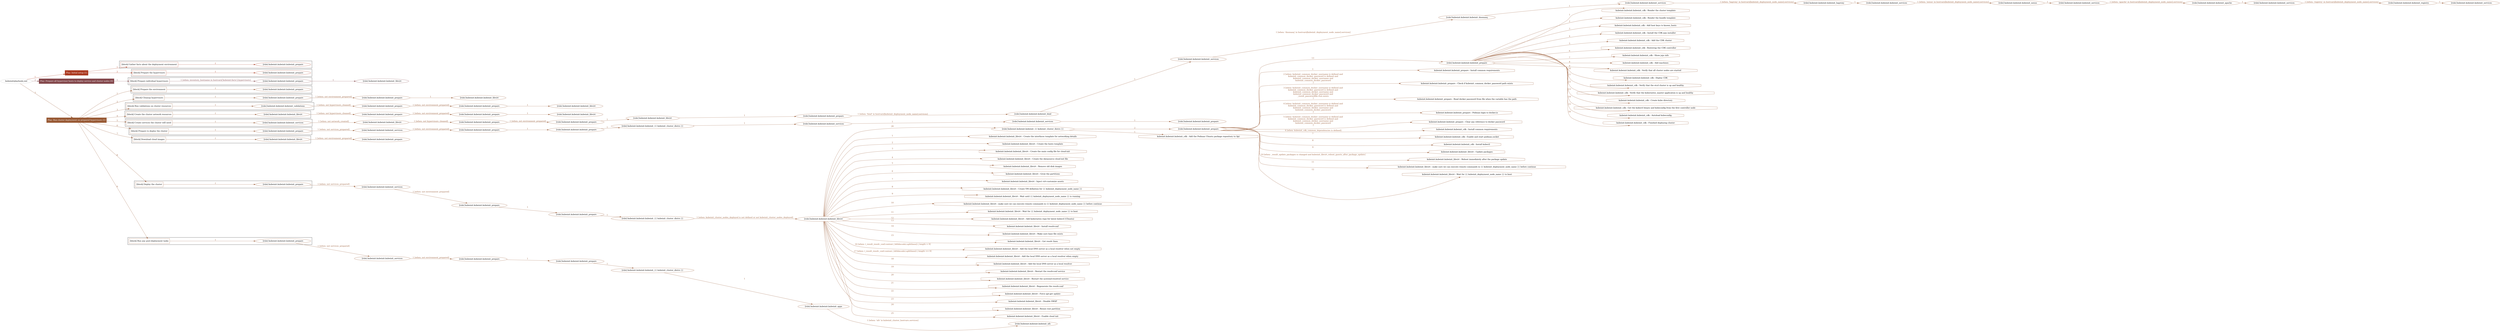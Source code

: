 digraph {
	graph [concentrate=true ordering=in rankdir=LR ratio=fill]
	edge [esep=5 sep=10]
	"kubeinit/playbook.yml" [id=root_node style=dotted]
	play_07b457cc [label="Play: Initial setup (1)" color="#ab3a21" fontcolor="#ffffff" id=play_07b457cc shape=box style=filled tooltip=localhost]
	"kubeinit/playbook.yml" -> play_07b457cc [label="1 " color="#ab3a21" fontcolor="#ab3a21" id=edge_bab90722 labeltooltip="1 " tooltip="1 "]
	subgraph "kubeinit.kubeinit.kubeinit_prepare" {
		role_b0f73f87 [label="[role] kubeinit.kubeinit.kubeinit_prepare" color="#ab3a21" id=role_b0f73f87 tooltip="kubeinit.kubeinit.kubeinit_prepare"]
	}
	subgraph "kubeinit.kubeinit.kubeinit_prepare" {
		role_3368378f [label="[role] kubeinit.kubeinit.kubeinit_prepare" color="#ab3a21" id=role_3368378f tooltip="kubeinit.kubeinit.kubeinit_prepare"]
	}
	subgraph "Play: Initial setup (1)" {
		play_07b457cc -> block_b52dd005 [label=1 color="#ab3a21" fontcolor="#ab3a21" id=edge_824408a5 labeltooltip=1 tooltip=1]
		subgraph cluster_block_b52dd005 {
			block_b52dd005 [label="[block] Gather facts about the deployment environment" color="#ab3a21" id=block_b52dd005 labeltooltip="Gather facts about the deployment environment" shape=box tooltip="Gather facts about the deployment environment"]
			block_b52dd005 -> role_b0f73f87 [label="1 " color="#ab3a21" fontcolor="#ab3a21" id=edge_1c0eb4d9 labeltooltip="1 " tooltip="1 "]
		}
		play_07b457cc -> block_1035f592 [label=2 color="#ab3a21" fontcolor="#ab3a21" id=edge_28f65fad labeltooltip=2 tooltip=2]
		subgraph cluster_block_1035f592 {
			block_1035f592 [label="[block] Prepare the hypervisors" color="#ab3a21" id=block_1035f592 labeltooltip="Prepare the hypervisors" shape=box tooltip="Prepare the hypervisors"]
			block_1035f592 -> role_3368378f [label="1 " color="#ab3a21" fontcolor="#ab3a21" id=edge_1404268f labeltooltip="1 " tooltip="1 "]
		}
	}
	play_926a14ec [label="Play: Prepare all hypervisor hosts to deploy service and cluster nodes (0)" color="#84484c" fontcolor="#ffffff" id=play_926a14ec shape=box style=filled tooltip="Play: Prepare all hypervisor hosts to deploy service and cluster nodes (0)"]
	"kubeinit/playbook.yml" -> play_926a14ec [label="2 " color="#84484c" fontcolor="#84484c" id=edge_daf2c6f8 labeltooltip="2 " tooltip="2 "]
	subgraph "kubeinit.kubeinit.kubeinit_libvirt" {
		role_f7a7933c [label="[role] kubeinit.kubeinit.kubeinit_libvirt" color="#84484c" id=role_f7a7933c tooltip="kubeinit.kubeinit.kubeinit_libvirt"]
	}
	subgraph "kubeinit.kubeinit.kubeinit_prepare" {
		role_70054fd6 [label="[role] kubeinit.kubeinit.kubeinit_prepare" color="#84484c" id=role_70054fd6 tooltip="kubeinit.kubeinit.kubeinit_prepare"]
		role_70054fd6 -> role_f7a7933c [label="1 " color="#84484c" fontcolor="#84484c" id=edge_ecb017e5 labeltooltip="1 " tooltip="1 "]
	}
	subgraph "Play: Prepare all hypervisor hosts to deploy service and cluster nodes (0)" {
		play_926a14ec -> block_eb2d751a [label=1 color="#84484c" fontcolor="#84484c" id=edge_b7fdaa0b labeltooltip=1 tooltip=1]
		subgraph cluster_block_eb2d751a {
			block_eb2d751a [label="[block] Prepare individual hypervisors" color="#84484c" id=block_eb2d751a labeltooltip="Prepare individual hypervisors" shape=box tooltip="Prepare individual hypervisors"]
			block_eb2d751a -> role_70054fd6 [label="1 [when: inventory_hostname in hostvars['kubeinit-facts'].hypervisors]" color="#84484c" fontcolor="#84484c" id=edge_6ae0e3be labeltooltip="1 [when: inventory_hostname in hostvars['kubeinit-facts'].hypervisors]" tooltip="1 [when: inventory_hostname in hostvars['kubeinit-facts'].hypervisors]"]
		}
	}
	play_cf1e9fc1 [label="Play: Run cluster deployment on prepared hypervisors (1)" color="#985934" fontcolor="#ffffff" id=play_cf1e9fc1 shape=box style=filled tooltip=localhost]
	"kubeinit/playbook.yml" -> play_cf1e9fc1 [label="3 " color="#985934" fontcolor="#985934" id=edge_e8ea3f0d labeltooltip="3 " tooltip="3 "]
	subgraph "kubeinit.kubeinit.kubeinit_prepare" {
		role_a8ad7c68 [label="[role] kubeinit.kubeinit.kubeinit_prepare" color="#985934" id=role_a8ad7c68 tooltip="kubeinit.kubeinit.kubeinit_prepare"]
	}
	subgraph "kubeinit.kubeinit.kubeinit_libvirt" {
		role_14594064 [label="[role] kubeinit.kubeinit.kubeinit_libvirt" color="#985934" id=role_14594064 tooltip="kubeinit.kubeinit.kubeinit_libvirt"]
	}
	subgraph "kubeinit.kubeinit.kubeinit_prepare" {
		role_ad37b20a [label="[role] kubeinit.kubeinit.kubeinit_prepare" color="#985934" id=role_ad37b20a tooltip="kubeinit.kubeinit.kubeinit_prepare"]
		role_ad37b20a -> role_14594064 [label="1 " color="#985934" fontcolor="#985934" id=edge_a56e93d9 labeltooltip="1 " tooltip="1 "]
	}
	subgraph "kubeinit.kubeinit.kubeinit_prepare" {
		role_98a66321 [label="[role] kubeinit.kubeinit.kubeinit_prepare" color="#985934" id=role_98a66321 tooltip="kubeinit.kubeinit.kubeinit_prepare"]
		role_98a66321 -> role_ad37b20a [label="1 [when: not environment_prepared]" color="#985934" fontcolor="#985934" id=edge_02ab6bb4 labeltooltip="1 [when: not environment_prepared]" tooltip="1 [when: not environment_prepared]"]
	}
	subgraph "kubeinit.kubeinit.kubeinit_libvirt" {
		role_fd0c0ae6 [label="[role] kubeinit.kubeinit.kubeinit_libvirt" color="#985934" id=role_fd0c0ae6 tooltip="kubeinit.kubeinit.kubeinit_libvirt"]
	}
	subgraph "kubeinit.kubeinit.kubeinit_prepare" {
		role_0f138283 [label="[role] kubeinit.kubeinit.kubeinit_prepare" color="#985934" id=role_0f138283 tooltip="kubeinit.kubeinit.kubeinit_prepare"]
		role_0f138283 -> role_fd0c0ae6 [label="1 " color="#985934" fontcolor="#985934" id=edge_f4f10432 labeltooltip="1 " tooltip="1 "]
	}
	subgraph "kubeinit.kubeinit.kubeinit_prepare" {
		role_754a974e [label="[role] kubeinit.kubeinit.kubeinit_prepare" color="#985934" id=role_754a974e tooltip="kubeinit.kubeinit.kubeinit_prepare"]
		role_754a974e -> role_0f138283 [label="1 [when: not environment_prepared]" color="#985934" fontcolor="#985934" id=edge_3458b6ca labeltooltip="1 [when: not environment_prepared]" tooltip="1 [when: not environment_prepared]"]
	}
	subgraph "kubeinit.kubeinit.kubeinit_validations" {
		role_a90952fc [label="[role] kubeinit.kubeinit.kubeinit_validations" color="#985934" id=role_a90952fc tooltip="kubeinit.kubeinit.kubeinit_validations"]
		role_a90952fc -> role_754a974e [label="1 [when: not hypervisors_cleaned]" color="#985934" fontcolor="#985934" id=edge_93db8cf3 labeltooltip="1 [when: not hypervisors_cleaned]" tooltip="1 [when: not hypervisors_cleaned]"]
	}
	subgraph "kubeinit.kubeinit.kubeinit_libvirt" {
		role_fd3e161f [label="[role] kubeinit.kubeinit.kubeinit_libvirt" color="#985934" id=role_fd3e161f tooltip="kubeinit.kubeinit.kubeinit_libvirt"]
	}
	subgraph "kubeinit.kubeinit.kubeinit_prepare" {
		role_ec46e365 [label="[role] kubeinit.kubeinit.kubeinit_prepare" color="#985934" id=role_ec46e365 tooltip="kubeinit.kubeinit.kubeinit_prepare"]
		role_ec46e365 -> role_fd3e161f [label="1 " color="#985934" fontcolor="#985934" id=edge_eb96e6bb labeltooltip="1 " tooltip="1 "]
	}
	subgraph "kubeinit.kubeinit.kubeinit_prepare" {
		role_818fe32b [label="[role] kubeinit.kubeinit.kubeinit_prepare" color="#985934" id=role_818fe32b tooltip="kubeinit.kubeinit.kubeinit_prepare"]
		role_818fe32b -> role_ec46e365 [label="1 [when: not environment_prepared]" color="#985934" fontcolor="#985934" id=edge_ee7853b2 labeltooltip="1 [when: not environment_prepared]" tooltip="1 [when: not environment_prepared]"]
	}
	subgraph "kubeinit.kubeinit.kubeinit_libvirt" {
		role_2e9e7764 [label="[role] kubeinit.kubeinit.kubeinit_libvirt" color="#985934" id=role_2e9e7764 tooltip="kubeinit.kubeinit.kubeinit_libvirt"]
		role_2e9e7764 -> role_818fe32b [label="1 [when: not hypervisors_cleaned]" color="#985934" fontcolor="#985934" id=edge_2063f47c labeltooltip="1 [when: not hypervisors_cleaned]" tooltip="1 [when: not hypervisors_cleaned]"]
	}
	subgraph "kubeinit.kubeinit.kubeinit_services" {
		role_c8ec6830 [label="[role] kubeinit.kubeinit.kubeinit_services" color="#985934" id=role_c8ec6830 tooltip="kubeinit.kubeinit.kubeinit_services"]
	}
	subgraph "kubeinit.kubeinit.kubeinit_registry" {
		role_59ee0e49 [label="[role] kubeinit.kubeinit.kubeinit_registry" color="#985934" id=role_59ee0e49 tooltip="kubeinit.kubeinit.kubeinit_registry"]
		role_59ee0e49 -> role_c8ec6830 [label="1 " color="#985934" fontcolor="#985934" id=edge_0fc5c99f labeltooltip="1 " tooltip="1 "]
	}
	subgraph "kubeinit.kubeinit.kubeinit_services" {
		role_1f2824d1 [label="[role] kubeinit.kubeinit.kubeinit_services" color="#985934" id=role_1f2824d1 tooltip="kubeinit.kubeinit.kubeinit_services"]
		role_1f2824d1 -> role_59ee0e49 [label="1 [when: 'registry' in hostvars[kubeinit_deployment_node_name].services]" color="#985934" fontcolor="#985934" id=edge_3925cc0c labeltooltip="1 [when: 'registry' in hostvars[kubeinit_deployment_node_name].services]" tooltip="1 [when: 'registry' in hostvars[kubeinit_deployment_node_name].services]"]
	}
	subgraph "kubeinit.kubeinit.kubeinit_apache" {
		role_db669773 [label="[role] kubeinit.kubeinit.kubeinit_apache" color="#985934" id=role_db669773 tooltip="kubeinit.kubeinit.kubeinit_apache"]
		role_db669773 -> role_1f2824d1 [label="1 " color="#985934" fontcolor="#985934" id=edge_6dc5ae5e labeltooltip="1 " tooltip="1 "]
	}
	subgraph "kubeinit.kubeinit.kubeinit_services" {
		role_dccb6944 [label="[role] kubeinit.kubeinit.kubeinit_services" color="#985934" id=role_dccb6944 tooltip="kubeinit.kubeinit.kubeinit_services"]
		role_dccb6944 -> role_db669773 [label="1 [when: 'apache' in hostvars[kubeinit_deployment_node_name].services]" color="#985934" fontcolor="#985934" id=edge_af493790 labeltooltip="1 [when: 'apache' in hostvars[kubeinit_deployment_node_name].services]" tooltip="1 [when: 'apache' in hostvars[kubeinit_deployment_node_name].services]"]
	}
	subgraph "kubeinit.kubeinit.kubeinit_nexus" {
		role_7c3fc775 [label="[role] kubeinit.kubeinit.kubeinit_nexus" color="#985934" id=role_7c3fc775 tooltip="kubeinit.kubeinit.kubeinit_nexus"]
		role_7c3fc775 -> role_dccb6944 [label="1 " color="#985934" fontcolor="#985934" id=edge_009cd02a labeltooltip="1 " tooltip="1 "]
	}
	subgraph "kubeinit.kubeinit.kubeinit_services" {
		role_4891a80e [label="[role] kubeinit.kubeinit.kubeinit_services" color="#985934" id=role_4891a80e tooltip="kubeinit.kubeinit.kubeinit_services"]
		role_4891a80e -> role_7c3fc775 [label="1 [when: 'nexus' in hostvars[kubeinit_deployment_node_name].services]" color="#985934" fontcolor="#985934" id=edge_914b7a92 labeltooltip="1 [when: 'nexus' in hostvars[kubeinit_deployment_node_name].services]" tooltip="1 [when: 'nexus' in hostvars[kubeinit_deployment_node_name].services]"]
	}
	subgraph "kubeinit.kubeinit.kubeinit_haproxy" {
		role_cff72341 [label="[role] kubeinit.kubeinit.kubeinit_haproxy" color="#985934" id=role_cff72341 tooltip="kubeinit.kubeinit.kubeinit_haproxy"]
		role_cff72341 -> role_4891a80e [label="1 " color="#985934" fontcolor="#985934" id=edge_8f18f75a labeltooltip="1 " tooltip="1 "]
	}
	subgraph "kubeinit.kubeinit.kubeinit_services" {
		role_d12a6bd9 [label="[role] kubeinit.kubeinit.kubeinit_services" color="#985934" id=role_d12a6bd9 tooltip="kubeinit.kubeinit.kubeinit_services"]
		role_d12a6bd9 -> role_cff72341 [label="1 [when: 'haproxy' in hostvars[kubeinit_deployment_node_name].services]" color="#985934" fontcolor="#985934" id=edge_e0560e88 labeltooltip="1 [when: 'haproxy' in hostvars[kubeinit_deployment_node_name].services]" tooltip="1 [when: 'haproxy' in hostvars[kubeinit_deployment_node_name].services]"]
	}
	subgraph "kubeinit.kubeinit.kubeinit_dnsmasq" {
		role_65e53725 [label="[role] kubeinit.kubeinit.kubeinit_dnsmasq" color="#985934" id=role_65e53725 tooltip="kubeinit.kubeinit.kubeinit_dnsmasq"]
		role_65e53725 -> role_d12a6bd9 [label="1 " color="#985934" fontcolor="#985934" id=edge_74752dcb labeltooltip="1 " tooltip="1 "]
	}
	subgraph "kubeinit.kubeinit.kubeinit_services" {
		role_f0a87e6b [label="[role] kubeinit.kubeinit.kubeinit_services" color="#985934" id=role_f0a87e6b tooltip="kubeinit.kubeinit.kubeinit_services"]
		role_f0a87e6b -> role_65e53725 [label="1 [when: 'dnsmasq' in hostvars[kubeinit_deployment_node_name].services]" color="#985934" fontcolor="#985934" id=edge_d936541e labeltooltip="1 [when: 'dnsmasq' in hostvars[kubeinit_deployment_node_name].services]" tooltip="1 [when: 'dnsmasq' in hostvars[kubeinit_deployment_node_name].services]"]
	}
	subgraph "kubeinit.kubeinit.kubeinit_bind" {
		role_e44547e1 [label="[role] kubeinit.kubeinit.kubeinit_bind" color="#985934" id=role_e44547e1 tooltip="kubeinit.kubeinit.kubeinit_bind"]
		role_e44547e1 -> role_f0a87e6b [label="1 " color="#985934" fontcolor="#985934" id=edge_4ccecafd labeltooltip="1 " tooltip="1 "]
	}
	subgraph "kubeinit.kubeinit.kubeinit_prepare" {
		role_45d8d6ed [label="[role] kubeinit.kubeinit.kubeinit_prepare" color="#985934" id=role_45d8d6ed tooltip="kubeinit.kubeinit.kubeinit_prepare"]
		role_45d8d6ed -> role_e44547e1 [label="1 [when: 'bind' in hostvars[kubeinit_deployment_node_name].services]" color="#985934" fontcolor="#985934" id=edge_b6b7f312 labeltooltip="1 [when: 'bind' in hostvars[kubeinit_deployment_node_name].services]" tooltip="1 [when: 'bind' in hostvars[kubeinit_deployment_node_name].services]"]
	}
	subgraph "kubeinit.kubeinit.kubeinit_libvirt" {
		role_a345509f [label="[role] kubeinit.kubeinit.kubeinit_libvirt" color="#985934" id=role_a345509f tooltip="kubeinit.kubeinit.kubeinit_libvirt"]
		role_a345509f -> role_45d8d6ed [label="1 " color="#985934" fontcolor="#985934" id=edge_88ba3d88 labeltooltip="1 " tooltip="1 "]
	}
	subgraph "kubeinit.kubeinit.kubeinit_prepare" {
		role_8ba48f52 [label="[role] kubeinit.kubeinit.kubeinit_prepare" color="#985934" id=role_8ba48f52 tooltip="kubeinit.kubeinit.kubeinit_prepare"]
		role_8ba48f52 -> role_a345509f [label="1 " color="#985934" fontcolor="#985934" id=edge_7339245c labeltooltip="1 " tooltip="1 "]
	}
	subgraph "kubeinit.kubeinit.kubeinit_prepare" {
		role_171b1005 [label="[role] kubeinit.kubeinit.kubeinit_prepare" color="#985934" id=role_171b1005 tooltip="kubeinit.kubeinit.kubeinit_prepare"]
		role_171b1005 -> role_8ba48f52 [label="1 [when: not environment_prepared]" color="#985934" fontcolor="#985934" id=edge_5cc40052 labeltooltip="1 [when: not environment_prepared]" tooltip="1 [when: not environment_prepared]"]
	}
	subgraph "kubeinit.kubeinit.kubeinit_libvirt" {
		role_ff0f9ed1 [label="[role] kubeinit.kubeinit.kubeinit_libvirt" color="#985934" id=role_ff0f9ed1 tooltip="kubeinit.kubeinit.kubeinit_libvirt"]
		role_ff0f9ed1 -> role_171b1005 [label="1 [when: not hypervisors_cleaned]" color="#985934" fontcolor="#985934" id=edge_3f5a31e4 labeltooltip="1 [when: not hypervisors_cleaned]" tooltip="1 [when: not hypervisors_cleaned]"]
	}
	subgraph "kubeinit.kubeinit.kubeinit_services" {
		role_e9d17db9 [label="[role] kubeinit.kubeinit.kubeinit_services" color="#985934" id=role_e9d17db9 tooltip="kubeinit.kubeinit.kubeinit_services"]
		role_e9d17db9 -> role_ff0f9ed1 [label="1 [when: not network_created]" color="#985934" fontcolor="#985934" id=edge_e4fa41c2 labeltooltip="1 [when: not network_created]" tooltip="1 [when: not network_created]"]
	}
	subgraph "kubeinit.kubeinit.kubeinit_prepare" {
		role_dc0bd620 [label="[role] kubeinit.kubeinit.kubeinit_prepare" color="#985934" id=role_dc0bd620 tooltip="kubeinit.kubeinit.kubeinit_prepare"]
	}
	subgraph "kubeinit.kubeinit.kubeinit_services" {
		role_99eea68c [label="[role] kubeinit.kubeinit.kubeinit_services" color="#985934" id=role_99eea68c tooltip="kubeinit.kubeinit.kubeinit_services"]
		role_99eea68c -> role_dc0bd620 [label="1 " color="#985934" fontcolor="#985934" id=edge_252bcfec labeltooltip="1 " tooltip="1 "]
	}
	subgraph "kubeinit.kubeinit.kubeinit_services" {
		role_5edbbc29 [label="[role] kubeinit.kubeinit.kubeinit_services" color="#985934" id=role_5edbbc29 tooltip="kubeinit.kubeinit.kubeinit_services"]
		role_5edbbc29 -> role_99eea68c [label="1 " color="#985934" fontcolor="#985934" id=edge_da81110a labeltooltip="1 " tooltip="1 "]
	}
	subgraph "kubeinit.kubeinit.kubeinit_{{ kubeinit_cluster_distro }}" {
		role_a6cb3891 [label="[role] kubeinit.kubeinit.kubeinit_{{ kubeinit_cluster_distro }}" color="#985934" id=role_a6cb3891 tooltip="kubeinit.kubeinit.kubeinit_{{ kubeinit_cluster_distro }}"]
		role_a6cb3891 -> role_5edbbc29 [label="1 " color="#985934" fontcolor="#985934" id=edge_6f0d697c labeltooltip="1 " tooltip="1 "]
	}
	subgraph "kubeinit.kubeinit.kubeinit_prepare" {
		role_b5eec255 [label="[role] kubeinit.kubeinit.kubeinit_prepare" color="#985934" id=role_b5eec255 tooltip="kubeinit.kubeinit.kubeinit_prepare"]
		role_b5eec255 -> role_a6cb3891 [label="1 " color="#985934" fontcolor="#985934" id=edge_6ae1944d labeltooltip="1 " tooltip="1 "]
	}
	subgraph "kubeinit.kubeinit.kubeinit_prepare" {
		role_ed38d1b4 [label="[role] kubeinit.kubeinit.kubeinit_prepare" color="#985934" id=role_ed38d1b4 tooltip="kubeinit.kubeinit.kubeinit_prepare"]
		role_ed38d1b4 -> role_b5eec255 [label="1 " color="#985934" fontcolor="#985934" id=edge_42c29831 labeltooltip="1 " tooltip="1 "]
	}
	subgraph "kubeinit.kubeinit.kubeinit_services" {
		role_edddba86 [label="[role] kubeinit.kubeinit.kubeinit_services" color="#985934" id=role_edddba86 tooltip="kubeinit.kubeinit.kubeinit_services"]
		role_edddba86 -> role_ed38d1b4 [label="1 [when: not environment_prepared]" color="#985934" fontcolor="#985934" id=edge_2b64130a labeltooltip="1 [when: not environment_prepared]" tooltip="1 [when: not environment_prepared]"]
	}
	subgraph "kubeinit.kubeinit.kubeinit_prepare" {
		role_661dba4a [label="[role] kubeinit.kubeinit.kubeinit_prepare" color="#985934" id=role_661dba4a tooltip="kubeinit.kubeinit.kubeinit_prepare"]
		role_661dba4a -> role_edddba86 [label="1 [when: not services_prepared]" color="#985934" fontcolor="#985934" id=edge_eaa93329 labeltooltip="1 [when: not services_prepared]" tooltip="1 [when: not services_prepared]"]
	}
	subgraph "kubeinit.kubeinit.kubeinit_prepare" {
		role_c16784f9 [label="[role] kubeinit.kubeinit.kubeinit_prepare" color="#985934" id=role_c16784f9 tooltip="kubeinit.kubeinit.kubeinit_prepare"]
	}
	subgraph "kubeinit.kubeinit.kubeinit_libvirt" {
		role_8fd1453d [label="[role] kubeinit.kubeinit.kubeinit_libvirt" color="#985934" id=role_8fd1453d tooltip="kubeinit.kubeinit.kubeinit_libvirt"]
		role_8fd1453d -> role_c16784f9 [label="1 [when: not environment_prepared]" color="#985934" fontcolor="#985934" id=edge_e690886b labeltooltip="1 [when: not environment_prepared]" tooltip="1 [when: not environment_prepared]"]
	}
	subgraph "kubeinit.kubeinit.kubeinit_prepare" {
		role_100d8d24 [label="[role] kubeinit.kubeinit.kubeinit_prepare" color="#985934" id=role_100d8d24 tooltip="kubeinit.kubeinit.kubeinit_prepare"]
		task_2364f6be [label="kubeinit.kubeinit.kubeinit_cdk : Render the cluster template" color="#985934" id=task_2364f6be shape=octagon tooltip="kubeinit.kubeinit.kubeinit_cdk : Render the cluster template"]
		role_100d8d24 -> task_2364f6be [label="1 " color="#985934" fontcolor="#985934" id=edge_4f8f1b65 labeltooltip="1 " tooltip="1 "]
		task_bf2c662d [label="kubeinit.kubeinit.kubeinit_cdk : Render the bundle template" color="#985934" id=task_bf2c662d shape=octagon tooltip="kubeinit.kubeinit.kubeinit_cdk : Render the bundle template"]
		role_100d8d24 -> task_bf2c662d [label="2 " color="#985934" fontcolor="#985934" id=edge_df411911 labeltooltip="2 " tooltip="2 "]
		task_a60931d1 [label="kubeinit.kubeinit.kubeinit_cdk : Add host keys to known_hosts" color="#985934" id=task_a60931d1 shape=octagon tooltip="kubeinit.kubeinit.kubeinit_cdk : Add host keys to known_hosts"]
		role_100d8d24 -> task_a60931d1 [label="3 " color="#985934" fontcolor="#985934" id=edge_acd7c81a labeltooltip="3 " tooltip="3 "]
		task_8265c9a0 [label="kubeinit.kubeinit.kubeinit_cdk : Install the CDK juju installer" color="#985934" id=task_8265c9a0 shape=octagon tooltip="kubeinit.kubeinit.kubeinit_cdk : Install the CDK juju installer"]
		role_100d8d24 -> task_8265c9a0 [label="4 " color="#985934" fontcolor="#985934" id=edge_358f5ebc labeltooltip="4 " tooltip="4 "]
		task_c1508c13 [label="kubeinit.kubeinit.kubeinit_cdk : Add the CDK cluster" color="#985934" id=task_c1508c13 shape=octagon tooltip="kubeinit.kubeinit.kubeinit_cdk : Add the CDK cluster"]
		role_100d8d24 -> task_c1508c13 [label="5 " color="#985934" fontcolor="#985934" id=edge_f8931456 labeltooltip="5 " tooltip="5 "]
		task_7e5dea85 [label="kubeinit.kubeinit.kubeinit_cdk : Bootstrap the CDK controller" color="#985934" id=task_7e5dea85 shape=octagon tooltip="kubeinit.kubeinit.kubeinit_cdk : Bootstrap the CDK controller"]
		role_100d8d24 -> task_7e5dea85 [label="6 " color="#985934" fontcolor="#985934" id=edge_6debd24b labeltooltip="6 " tooltip="6 "]
		task_e8b45e8b [label="kubeinit.kubeinit.kubeinit_cdk : Show juju info" color="#985934" id=task_e8b45e8b shape=octagon tooltip="kubeinit.kubeinit.kubeinit_cdk : Show juju info"]
		role_100d8d24 -> task_e8b45e8b [label="7 " color="#985934" fontcolor="#985934" id=edge_cd209863 labeltooltip="7 " tooltip="7 "]
		task_a9112552 [label="kubeinit.kubeinit.kubeinit_cdk : Add machines" color="#985934" id=task_a9112552 shape=octagon tooltip="kubeinit.kubeinit.kubeinit_cdk : Add machines"]
		role_100d8d24 -> task_a9112552 [label="8 " color="#985934" fontcolor="#985934" id=edge_826864a2 labeltooltip="8 " tooltip="8 "]
		task_3119386d [label="kubeinit.kubeinit.kubeinit_cdk : Verify that all cluster nodes are started" color="#985934" id=task_3119386d shape=octagon tooltip="kubeinit.kubeinit.kubeinit_cdk : Verify that all cluster nodes are started"]
		role_100d8d24 -> task_3119386d [label="9 " color="#985934" fontcolor="#985934" id=edge_3c712fa0 labeltooltip="9 " tooltip="9 "]
		task_9aa60881 [label="kubeinit.kubeinit.kubeinit_cdk : Deploy CDK" color="#985934" id=task_9aa60881 shape=octagon tooltip="kubeinit.kubeinit.kubeinit_cdk : Deploy CDK"]
		role_100d8d24 -> task_9aa60881 [label="10 " color="#985934" fontcolor="#985934" id=edge_ee3f5b8b labeltooltip="10 " tooltip="10 "]
		task_b4ba08fd [label="kubeinit.kubeinit.kubeinit_cdk : Verify that the etcd cluster is up and healthy" color="#985934" id=task_b4ba08fd shape=octagon tooltip="kubeinit.kubeinit.kubeinit_cdk : Verify that the etcd cluster is up and healthy"]
		role_100d8d24 -> task_b4ba08fd [label="11 " color="#985934" fontcolor="#985934" id=edge_b9d3a274 labeltooltip="11 " tooltip="11 "]
		task_431bd8cc [label="kubeinit.kubeinit.kubeinit_cdk : Verify that the kubernetes_master application is up and healthy" color="#985934" id=task_431bd8cc shape=octagon tooltip="kubeinit.kubeinit.kubeinit_cdk : Verify that the kubernetes_master application is up and healthy"]
		role_100d8d24 -> task_431bd8cc [label="12 " color="#985934" fontcolor="#985934" id=edge_7e46a1d4 labeltooltip="12 " tooltip="12 "]
		task_5717189b [label="kubeinit.kubeinit.kubeinit_cdk : Create kube directory" color="#985934" id=task_5717189b shape=octagon tooltip="kubeinit.kubeinit.kubeinit_cdk : Create kube directory"]
		role_100d8d24 -> task_5717189b [label="13 " color="#985934" fontcolor="#985934" id=edge_aac3e5b9 labeltooltip="13 " tooltip="13 "]
		task_3cd92919 [label="kubeinit.kubeinit.kubeinit_cdk : Get the kubectl binary and kubeconfig from the first controller node" color="#985934" id=task_3cd92919 shape=octagon tooltip="kubeinit.kubeinit.kubeinit_cdk : Get the kubectl binary and kubeconfig from the first controller node"]
		role_100d8d24 -> task_3cd92919 [label="14 " color="#985934" fontcolor="#985934" id=edge_181ad910 labeltooltip="14 " tooltip="14 "]
		task_a724a60c [label="kubeinit.kubeinit.kubeinit_cdk : Autoload kubeconfig" color="#985934" id=task_a724a60c shape=octagon tooltip="kubeinit.kubeinit.kubeinit_cdk : Autoload kubeconfig"]
		role_100d8d24 -> task_a724a60c [label="15 " color="#985934" fontcolor="#985934" id=edge_daf3c697 labeltooltip="15 " tooltip="15 "]
		task_8a1cdfe6 [label="kubeinit.kubeinit.kubeinit_cdk : Finished deploying cluster" color="#985934" id=task_8a1cdfe6 shape=octagon tooltip="kubeinit.kubeinit.kubeinit_cdk : Finished deploying cluster"]
		role_100d8d24 -> task_8a1cdfe6 [label="16 " color="#985934" fontcolor="#985934" id=edge_ea7829a8 labeltooltip="16 " tooltip="16 "]
	}
	subgraph "kubeinit.kubeinit.kubeinit_prepare" {
		role_dcb87dd4 [label="[role] kubeinit.kubeinit.kubeinit_prepare" color="#985934" id=role_dcb87dd4 tooltip="kubeinit.kubeinit.kubeinit_prepare"]
		task_ca074871 [label="kubeinit.kubeinit.kubeinit_prepare : Install common requirements" color="#985934" id=task_ca074871 shape=octagon tooltip="kubeinit.kubeinit.kubeinit_prepare : Install common requirements"]
		role_dcb87dd4 -> task_ca074871 [label="1 " color="#985934" fontcolor="#985934" id=edge_7e0f799f labeltooltip="1 " tooltip="1 "]
		task_027d7d6b [label="kubeinit.kubeinit.kubeinit_prepare : Check if kubeinit_common_docker_password path exists" color="#985934" id=task_027d7d6b shape=octagon tooltip="kubeinit.kubeinit.kubeinit_prepare : Check if kubeinit_common_docker_password path exists"]
		role_dcb87dd4 -> task_027d7d6b [label="2 [when: kubeinit_common_docker_username is defined and
kubeinit_common_docker_password is defined and
kubeinit_common_docker_username and
kubeinit_common_docker_password
]" color="#985934" fontcolor="#985934" id=edge_97f6bc36 labeltooltip="2 [when: kubeinit_common_docker_username is defined and
kubeinit_common_docker_password is defined and
kubeinit_common_docker_username and
kubeinit_common_docker_password
]" tooltip="2 [when: kubeinit_common_docker_username is defined and
kubeinit_common_docker_password is defined and
kubeinit_common_docker_username and
kubeinit_common_docker_password
]"]
		task_e143d7cc [label="kubeinit.kubeinit.kubeinit_prepare : Read docker password from file when the variable has the path" color="#985934" id=task_e143d7cc shape=octagon tooltip="kubeinit.kubeinit.kubeinit_prepare : Read docker password from file when the variable has the path"]
		role_dcb87dd4 -> task_e143d7cc [label="3 [when: kubeinit_common_docker_username is defined and
kubeinit_common_docker_password is defined and
kubeinit_common_docker_username and
kubeinit_common_docker_password and
_result_passwordfile.stat.exists
]" color="#985934" fontcolor="#985934" id=edge_38d22dec labeltooltip="3 [when: kubeinit_common_docker_username is defined and
kubeinit_common_docker_password is defined and
kubeinit_common_docker_username and
kubeinit_common_docker_password and
_result_passwordfile.stat.exists
]" tooltip="3 [when: kubeinit_common_docker_username is defined and
kubeinit_common_docker_password is defined and
kubeinit_common_docker_username and
kubeinit_common_docker_password and
_result_passwordfile.stat.exists
]"]
		task_8bb9a9ae [label="kubeinit.kubeinit.kubeinit_prepare : Podman login to docker.io" color="#985934" id=task_8bb9a9ae shape=octagon tooltip="kubeinit.kubeinit.kubeinit_prepare : Podman login to docker.io"]
		role_dcb87dd4 -> task_8bb9a9ae [label="4 [when: kubeinit_common_docker_username is defined and
kubeinit_common_docker_password is defined and
kubeinit_common_docker_username and
kubeinit_common_docker_password
]" color="#985934" fontcolor="#985934" id=edge_84a2b7f7 labeltooltip="4 [when: kubeinit_common_docker_username is defined and
kubeinit_common_docker_password is defined and
kubeinit_common_docker_username and
kubeinit_common_docker_password
]" tooltip="4 [when: kubeinit_common_docker_username is defined and
kubeinit_common_docker_password is defined and
kubeinit_common_docker_username and
kubeinit_common_docker_password
]"]
		task_eabfcb75 [label="kubeinit.kubeinit.kubeinit_prepare : Clear any reference to docker password" color="#985934" id=task_eabfcb75 shape=octagon tooltip="kubeinit.kubeinit.kubeinit_prepare : Clear any reference to docker password"]
		role_dcb87dd4 -> task_eabfcb75 [label="5 [when: kubeinit_common_docker_username is defined and
kubeinit_common_docker_password is defined and
kubeinit_common_docker_username and
kubeinit_common_docker_password
]" color="#985934" fontcolor="#985934" id=edge_d51f0a47 labeltooltip="5 [when: kubeinit_common_docker_username is defined and
kubeinit_common_docker_password is defined and
kubeinit_common_docker_username and
kubeinit_common_docker_password
]" tooltip="5 [when: kubeinit_common_docker_username is defined and
kubeinit_common_docker_password is defined and
kubeinit_common_docker_username and
kubeinit_common_docker_password
]"]
		task_079876a6 [label="kubeinit.kubeinit.kubeinit_cdk : Install common requirements" color="#985934" id=task_079876a6 shape=octagon tooltip="kubeinit.kubeinit.kubeinit_cdk : Install common requirements"]
		role_dcb87dd4 -> task_079876a6 [label="6 [when: kubeinit_cdk_common_dependencies is defined]" color="#985934" fontcolor="#985934" id=edge_d1a09ab7 labeltooltip="6 [when: kubeinit_cdk_common_dependencies is defined]" tooltip="6 [when: kubeinit_cdk_common_dependencies is defined]"]
		task_ad9f4537 [label="kubeinit.kubeinit.kubeinit_cdk : Enable and start podman.socket" color="#985934" id=task_ad9f4537 shape=octagon tooltip="kubeinit.kubeinit.kubeinit_cdk : Enable and start podman.socket"]
		role_dcb87dd4 -> task_ad9f4537 [label="7 " color="#985934" fontcolor="#985934" id=edge_d186af6b labeltooltip="7 " tooltip="7 "]
		task_03cb8946 [label="kubeinit.kubeinit.kubeinit_cdk : Install kubectl" color="#985934" id=task_03cb8946 shape=octagon tooltip="kubeinit.kubeinit.kubeinit_cdk : Install kubectl"]
		role_dcb87dd4 -> task_03cb8946 [label="8 " color="#985934" fontcolor="#985934" id=edge_51135283 labeltooltip="8 " tooltip="8 "]
		task_5f7b7cce [label="kubeinit.kubeinit.kubeinit_libvirt : Update packages" color="#985934" id=task_5f7b7cce shape=octagon tooltip="kubeinit.kubeinit.kubeinit_libvirt : Update packages"]
		role_dcb87dd4 -> task_5f7b7cce [label="9 " color="#985934" fontcolor="#985934" id=edge_cc714743 labeltooltip="9 " tooltip="9 "]
		task_c8f13c49 [label="kubeinit.kubeinit.kubeinit_libvirt : Reboot immediately after the package update" color="#985934" id=task_c8f13c49 shape=octagon tooltip="kubeinit.kubeinit.kubeinit_libvirt : Reboot immediately after the package update"]
		role_dcb87dd4 -> task_c8f13c49 [label="10 [when: _result_update_packages is changed and kubeinit_libvirt_reboot_guests_after_package_update]" color="#985934" fontcolor="#985934" id=edge_87c952a4 labeltooltip="10 [when: _result_update_packages is changed and kubeinit_libvirt_reboot_guests_after_package_update]" tooltip="10 [when: _result_update_packages is changed and kubeinit_libvirt_reboot_guests_after_package_update]"]
		task_9a9707e4 [label="kubeinit.kubeinit.kubeinit_libvirt : make sure we can execute remote commands in {{ kubeinit_deployment_node_name }} before continue" color="#985934" id=task_9a9707e4 shape=octagon tooltip="kubeinit.kubeinit.kubeinit_libvirt : make sure we can execute remote commands in {{ kubeinit_deployment_node_name }} before continue"]
		role_dcb87dd4 -> task_9a9707e4 [label="11 " color="#985934" fontcolor="#985934" id=edge_6cf36926 labeltooltip="11 " tooltip="11 "]
		task_fbc3f811 [label="kubeinit.kubeinit.kubeinit_libvirt : Wait for {{ kubeinit_deployment_node_name }} to boot" color="#985934" id=task_fbc3f811 shape=octagon tooltip="kubeinit.kubeinit.kubeinit_libvirt : Wait for {{ kubeinit_deployment_node_name }} to boot"]
		role_dcb87dd4 -> task_fbc3f811 [label="12 " color="#985934" fontcolor="#985934" id=edge_f149728f labeltooltip="12 " tooltip="12 "]
		role_dcb87dd4 -> role_100d8d24 [label="13 " color="#985934" fontcolor="#985934" id=edge_04f7bcf5 labeltooltip="13 " tooltip="13 "]
	}
	subgraph "kubeinit.kubeinit.kubeinit_{{ kubeinit_cluster_distro }}" {
		role_0b645376 [label="[role] kubeinit.kubeinit.kubeinit_{{ kubeinit_cluster_distro }}" color="#985934" id=role_0b645376 tooltip="kubeinit.kubeinit.kubeinit_{{ kubeinit_cluster_distro }}"]
		task_de0e8708 [label="kubeinit.kubeinit.kubeinit_cdk : Add the Podman Ubuntu package repository to Apt" color="#985934" id=task_de0e8708 shape=octagon tooltip="kubeinit.kubeinit.kubeinit_cdk : Add the Podman Ubuntu package repository to Apt"]
		role_0b645376 -> task_de0e8708 [label="1 " color="#985934" fontcolor="#985934" id=edge_f8e46df3 labeltooltip="1 " tooltip="1 "]
		role_0b645376 -> role_dcb87dd4 [label="2 " color="#985934" fontcolor="#985934" id=edge_b25669cd labeltooltip="2 " tooltip="2 "]
	}
	subgraph "kubeinit.kubeinit.kubeinit_libvirt" {
		role_6791b48a [label="[role] kubeinit.kubeinit.kubeinit_libvirt" color="#985934" id=role_6791b48a tooltip="kubeinit.kubeinit.kubeinit_libvirt"]
		task_7b99e808 [label="kubeinit.kubeinit.kubeinit_libvirt : Create the interfaces template for networking details" color="#985934" id=task_7b99e808 shape=octagon tooltip="kubeinit.kubeinit.kubeinit_libvirt : Create the interfaces template for networking details"]
		role_6791b48a -> task_7b99e808 [label="1 " color="#985934" fontcolor="#985934" id=edge_e127f974 labeltooltip="1 " tooltip="1 "]
		task_634f54f7 [label="kubeinit.kubeinit.kubeinit_libvirt : Create the hosts template" color="#985934" id=task_634f54f7 shape=octagon tooltip="kubeinit.kubeinit.kubeinit_libvirt : Create the hosts template"]
		role_6791b48a -> task_634f54f7 [label="2 " color="#985934" fontcolor="#985934" id=edge_6c1ca0c5 labeltooltip="2 " tooltip="2 "]
		task_766adca4 [label="kubeinit.kubeinit.kubeinit_libvirt : Create the main config file for cloud-init" color="#985934" id=task_766adca4 shape=octagon tooltip="kubeinit.kubeinit.kubeinit_libvirt : Create the main config file for cloud-init"]
		role_6791b48a -> task_766adca4 [label="3 " color="#985934" fontcolor="#985934" id=edge_4db5a679 labeltooltip="3 " tooltip="3 "]
		task_847e8c86 [label="kubeinit.kubeinit.kubeinit_libvirt : Create the datasource cloud-init file" color="#985934" id=task_847e8c86 shape=octagon tooltip="kubeinit.kubeinit.kubeinit_libvirt : Create the datasource cloud-init file"]
		role_6791b48a -> task_847e8c86 [label="4 " color="#985934" fontcolor="#985934" id=edge_d793e6e3 labeltooltip="4 " tooltip="4 "]
		task_f24d56dd [label="kubeinit.kubeinit.kubeinit_libvirt : Remove old disk images" color="#985934" id=task_f24d56dd shape=octagon tooltip="kubeinit.kubeinit.kubeinit_libvirt : Remove old disk images"]
		role_6791b48a -> task_f24d56dd [label="5 " color="#985934" fontcolor="#985934" id=edge_f7bb093d labeltooltip="5 " tooltip="5 "]
		task_0247f47a [label="kubeinit.kubeinit.kubeinit_libvirt : Grow the partitions" color="#985934" id=task_0247f47a shape=octagon tooltip="kubeinit.kubeinit.kubeinit_libvirt : Grow the partitions"]
		role_6791b48a -> task_0247f47a [label="6 " color="#985934" fontcolor="#985934" id=edge_da4f5c60 labeltooltip="6 " tooltip="6 "]
		task_e6c7023b [label="kubeinit.kubeinit.kubeinit_libvirt : Inject virt-customize assets" color="#985934" id=task_e6c7023b shape=octagon tooltip="kubeinit.kubeinit.kubeinit_libvirt : Inject virt-customize assets"]
		role_6791b48a -> task_e6c7023b [label="7 " color="#985934" fontcolor="#985934" id=edge_1b779d3a labeltooltip="7 " tooltip="7 "]
		task_00758c05 [label="kubeinit.kubeinit.kubeinit_libvirt : Create VM definition for {{ kubeinit_deployment_node_name }}" color="#985934" id=task_00758c05 shape=octagon tooltip="kubeinit.kubeinit.kubeinit_libvirt : Create VM definition for {{ kubeinit_deployment_node_name }}"]
		role_6791b48a -> task_00758c05 [label="8 " color="#985934" fontcolor="#985934" id=edge_a76e51f0 labeltooltip="8 " tooltip="8 "]
		task_c53c4514 [label="kubeinit.kubeinit.kubeinit_libvirt : Wait until {{ kubeinit_deployment_node_name }} is running" color="#985934" id=task_c53c4514 shape=octagon tooltip="kubeinit.kubeinit.kubeinit_libvirt : Wait until {{ kubeinit_deployment_node_name }} is running"]
		role_6791b48a -> task_c53c4514 [label="9 " color="#985934" fontcolor="#985934" id=edge_21002203 labeltooltip="9 " tooltip="9 "]
		task_828bea66 [label="kubeinit.kubeinit.kubeinit_libvirt : make sure we can execute remote commands in {{ kubeinit_deployment_node_name }} before continue" color="#985934" id=task_828bea66 shape=octagon tooltip="kubeinit.kubeinit.kubeinit_libvirt : make sure we can execute remote commands in {{ kubeinit_deployment_node_name }} before continue"]
		role_6791b48a -> task_828bea66 [label="10 " color="#985934" fontcolor="#985934" id=edge_3196c3da labeltooltip="10 " tooltip="10 "]
		task_481cfa69 [label="kubeinit.kubeinit.kubeinit_libvirt : Wait for {{ kubeinit_deployment_node_name }} to boot" color="#985934" id=task_481cfa69 shape=octagon tooltip="kubeinit.kubeinit.kubeinit_libvirt : Wait for {{ kubeinit_deployment_node_name }} to boot"]
		role_6791b48a -> task_481cfa69 [label="11 " color="#985934" fontcolor="#985934" id=edge_6631cc77 labeltooltip="11 " tooltip="11 "]
		task_67776d72 [label="kubeinit.kubeinit.kubeinit_libvirt : Add kubernetes repo for latest kubectl (Ubuntu)" color="#985934" id=task_67776d72 shape=octagon tooltip="kubeinit.kubeinit.kubeinit_libvirt : Add kubernetes repo for latest kubectl (Ubuntu)"]
		role_6791b48a -> task_67776d72 [label="12 " color="#985934" fontcolor="#985934" id=edge_79888677 labeltooltip="12 " tooltip="12 "]
		task_69d32fd7 [label="kubeinit.kubeinit.kubeinit_libvirt : Install resolvconf" color="#985934" id=task_69d32fd7 shape=octagon tooltip="kubeinit.kubeinit.kubeinit_libvirt : Install resolvconf"]
		role_6791b48a -> task_69d32fd7 [label="13 " color="#985934" fontcolor="#985934" id=edge_49576643 labeltooltip="13 " tooltip="13 "]
		task_99aa2d1f [label="kubeinit.kubeinit.kubeinit_libvirt : Make sure base file exists" color="#985934" id=task_99aa2d1f shape=octagon tooltip="kubeinit.kubeinit.kubeinit_libvirt : Make sure base file exists"]
		role_6791b48a -> task_99aa2d1f [label="14 " color="#985934" fontcolor="#985934" id=edge_d3f332ee labeltooltip="14 " tooltip="14 "]
		task_5942495c [label="kubeinit.kubeinit.kubeinit_libvirt : Get resolv lines" color="#985934" id=task_5942495c shape=octagon tooltip="kubeinit.kubeinit.kubeinit_libvirt : Get resolv lines"]
		role_6791b48a -> task_5942495c [label="15 " color="#985934" fontcolor="#985934" id=edge_a66603aa labeltooltip="15 " tooltip="15 "]
		task_114e21c0 [label="kubeinit.kubeinit.kubeinit_libvirt : Add the local DNS server as a local resolver when not empty" color="#985934" id=task_114e21c0 shape=octagon tooltip="kubeinit.kubeinit.kubeinit_libvirt : Add the local DNS server as a local resolver when not empty"]
		role_6791b48a -> task_114e21c0 [label="16 [when: (_result_resolv_conf.content | b64decode).splitlines() | length > 0]" color="#985934" fontcolor="#985934" id=edge_a900ba77 labeltooltip="16 [when: (_result_resolv_conf.content | b64decode).splitlines() | length > 0]" tooltip="16 [when: (_result_resolv_conf.content | b64decode).splitlines() | length > 0]"]
		task_34eed46d [label="kubeinit.kubeinit.kubeinit_libvirt : Add the local DNS server as a local resolver when empty" color="#985934" id=task_34eed46d shape=octagon tooltip="kubeinit.kubeinit.kubeinit_libvirt : Add the local DNS server as a local resolver when empty"]
		role_6791b48a -> task_34eed46d [label="17 [when: (_result_resolv_conf.content | b64decode).splitlines() | length == 0]" color="#985934" fontcolor="#985934" id=edge_3814a85d labeltooltip="17 [when: (_result_resolv_conf.content | b64decode).splitlines() | length == 0]" tooltip="17 [when: (_result_resolv_conf.content | b64decode).splitlines() | length == 0]"]
		task_6cf93f00 [label="kubeinit.kubeinit.kubeinit_libvirt : Add the local DNS server as a local resolver" color="#985934" id=task_6cf93f00 shape=octagon tooltip="kubeinit.kubeinit.kubeinit_libvirt : Add the local DNS server as a local resolver"]
		role_6791b48a -> task_6cf93f00 [label="18 " color="#985934" fontcolor="#985934" id=edge_6a76f455 labeltooltip="18 " tooltip="18 "]
		task_95bad52c [label="kubeinit.kubeinit.kubeinit_libvirt : Restart the resolvconf service" color="#985934" id=task_95bad52c shape=octagon tooltip="kubeinit.kubeinit.kubeinit_libvirt : Restart the resolvconf service"]
		role_6791b48a -> task_95bad52c [label="19 " color="#985934" fontcolor="#985934" id=edge_26887333 labeltooltip="19 " tooltip="19 "]
		task_27e5bb46 [label="kubeinit.kubeinit.kubeinit_libvirt : Restart the systemd-resolved service" color="#985934" id=task_27e5bb46 shape=octagon tooltip="kubeinit.kubeinit.kubeinit_libvirt : Restart the systemd-resolved service"]
		role_6791b48a -> task_27e5bb46 [label="20 " color="#985934" fontcolor="#985934" id=edge_681931bd labeltooltip="20 " tooltip="20 "]
		task_3ea48fd9 [label="kubeinit.kubeinit.kubeinit_libvirt : Regenerate the resolv.conf" color="#985934" id=task_3ea48fd9 shape=octagon tooltip="kubeinit.kubeinit.kubeinit_libvirt : Regenerate the resolv.conf"]
		role_6791b48a -> task_3ea48fd9 [label="21 " color="#985934" fontcolor="#985934" id=edge_e21e103b labeltooltip="21 " tooltip="21 "]
		task_d1abca22 [label="kubeinit.kubeinit.kubeinit_libvirt : Force apt-get update" color="#985934" id=task_d1abca22 shape=octagon tooltip="kubeinit.kubeinit.kubeinit_libvirt : Force apt-get update"]
		role_6791b48a -> task_d1abca22 [label="22 " color="#985934" fontcolor="#985934" id=edge_50517f03 labeltooltip="22 " tooltip="22 "]
		task_cee16f72 [label="kubeinit.kubeinit.kubeinit_libvirt : Disable SWAP" color="#985934" id=task_cee16f72 shape=octagon tooltip="kubeinit.kubeinit.kubeinit_libvirt : Disable SWAP"]
		role_6791b48a -> task_cee16f72 [label="23 " color="#985934" fontcolor="#985934" id=edge_6955b523 labeltooltip="23 " tooltip="23 "]
		task_3e2eaa0e [label="kubeinit.kubeinit.kubeinit_libvirt : Resize root partition" color="#985934" id=task_3e2eaa0e shape=octagon tooltip="kubeinit.kubeinit.kubeinit_libvirt : Resize root partition"]
		role_6791b48a -> task_3e2eaa0e [label="24 " color="#985934" fontcolor="#985934" id=edge_8fe8a866 labeltooltip="24 " tooltip="24 "]
		task_840c2eff [label="kubeinit.kubeinit.kubeinit_libvirt : Enable cloud init" color="#985934" id=task_840c2eff shape=octagon tooltip="kubeinit.kubeinit.kubeinit_libvirt : Enable cloud init"]
		role_6791b48a -> task_840c2eff [label="25 " color="#985934" fontcolor="#985934" id=edge_9f656e50 labeltooltip="25 " tooltip="25 "]
		role_6791b48a -> role_0b645376 [label="26 " color="#985934" fontcolor="#985934" id=edge_917d4fab labeltooltip="26 " tooltip="26 "]
	}
	subgraph "kubeinit.kubeinit.kubeinit_{{ kubeinit_cluster_distro }}" {
		role_955d9bb2 [label="[role] kubeinit.kubeinit.kubeinit_{{ kubeinit_cluster_distro }}" color="#985934" id=role_955d9bb2 tooltip="kubeinit.kubeinit.kubeinit_{{ kubeinit_cluster_distro }}"]
		role_955d9bb2 -> role_6791b48a [label="1 [when: kubeinit_cluster_nodes_deployed is not defined or not kubeinit_cluster_nodes_deployed]" color="#985934" fontcolor="#985934" id=edge_87f2e8b8 labeltooltip="1 [when: kubeinit_cluster_nodes_deployed is not defined or not kubeinit_cluster_nodes_deployed]" tooltip="1 [when: kubeinit_cluster_nodes_deployed is not defined or not kubeinit_cluster_nodes_deployed]"]
	}
	subgraph "kubeinit.kubeinit.kubeinit_prepare" {
		role_980943f2 [label="[role] kubeinit.kubeinit.kubeinit_prepare" color="#985934" id=role_980943f2 tooltip="kubeinit.kubeinit.kubeinit_prepare"]
		role_980943f2 -> role_955d9bb2 [label="1 " color="#985934" fontcolor="#985934" id=edge_22cd5943 labeltooltip="1 " tooltip="1 "]
	}
	subgraph "kubeinit.kubeinit.kubeinit_prepare" {
		role_b48504bc [label="[role] kubeinit.kubeinit.kubeinit_prepare" color="#985934" id=role_b48504bc tooltip="kubeinit.kubeinit.kubeinit_prepare"]
		role_b48504bc -> role_980943f2 [label="1 " color="#985934" fontcolor="#985934" id=edge_cf075f71 labeltooltip="1 " tooltip="1 "]
	}
	subgraph "kubeinit.kubeinit.kubeinit_services" {
		role_7c207f23 [label="[role] kubeinit.kubeinit.kubeinit_services" color="#985934" id=role_7c207f23 tooltip="kubeinit.kubeinit.kubeinit_services"]
		role_7c207f23 -> role_b48504bc [label="1 [when: not environment_prepared]" color="#985934" fontcolor="#985934" id=edge_c005144d labeltooltip="1 [when: not environment_prepared]" tooltip="1 [when: not environment_prepared]"]
	}
	subgraph "kubeinit.kubeinit.kubeinit_prepare" {
		role_5925a9d1 [label="[role] kubeinit.kubeinit.kubeinit_prepare" color="#985934" id=role_5925a9d1 tooltip="kubeinit.kubeinit.kubeinit_prepare"]
		role_5925a9d1 -> role_7c207f23 [label="1 [when: not services_prepared]" color="#985934" fontcolor="#985934" id=edge_a163ddd0 labeltooltip="1 [when: not services_prepared]" tooltip="1 [when: not services_prepared]"]
	}
	subgraph "kubeinit.kubeinit.kubeinit_nfs" {
		role_30e8d061 [label="[role] kubeinit.kubeinit.kubeinit_nfs" color="#985934" id=role_30e8d061 tooltip="kubeinit.kubeinit.kubeinit_nfs"]
	}
	subgraph "kubeinit.kubeinit.kubeinit_apps" {
		role_e98c332f [label="[role] kubeinit.kubeinit.kubeinit_apps" color="#985934" id=role_e98c332f tooltip="kubeinit.kubeinit.kubeinit_apps"]
		role_e98c332f -> role_30e8d061 [label="1 [when: 'nfs' in kubeinit_cluster_hostvars.services]" color="#985934" fontcolor="#985934" id=edge_3b779eea labeltooltip="1 [when: 'nfs' in kubeinit_cluster_hostvars.services]" tooltip="1 [when: 'nfs' in kubeinit_cluster_hostvars.services]"]
	}
	subgraph "kubeinit.kubeinit.kubeinit_{{ kubeinit_cluster_distro }}" {
		role_a7747343 [label="[role] kubeinit.kubeinit.kubeinit_{{ kubeinit_cluster_distro }}" color="#985934" id=role_a7747343 tooltip="kubeinit.kubeinit.kubeinit_{{ kubeinit_cluster_distro }}"]
		role_a7747343 -> role_e98c332f [label="1 " color="#985934" fontcolor="#985934" id=edge_3f320e77 labeltooltip="1 " tooltip="1 "]
	}
	subgraph "kubeinit.kubeinit.kubeinit_prepare" {
		role_5afc175f [label="[role] kubeinit.kubeinit.kubeinit_prepare" color="#985934" id=role_5afc175f tooltip="kubeinit.kubeinit.kubeinit_prepare"]
		role_5afc175f -> role_a7747343 [label="1 " color="#985934" fontcolor="#985934" id=edge_7f5eeac4 labeltooltip="1 " tooltip="1 "]
	}
	subgraph "kubeinit.kubeinit.kubeinit_prepare" {
		role_5d0770fe [label="[role] kubeinit.kubeinit.kubeinit_prepare" color="#985934" id=role_5d0770fe tooltip="kubeinit.kubeinit.kubeinit_prepare"]
		role_5d0770fe -> role_5afc175f [label="1 " color="#985934" fontcolor="#985934" id=edge_27c44f48 labeltooltip="1 " tooltip="1 "]
	}
	subgraph "kubeinit.kubeinit.kubeinit_services" {
		role_8f6010b1 [label="[role] kubeinit.kubeinit.kubeinit_services" color="#985934" id=role_8f6010b1 tooltip="kubeinit.kubeinit.kubeinit_services"]
		role_8f6010b1 -> role_5d0770fe [label="1 [when: not environment_prepared]" color="#985934" fontcolor="#985934" id=edge_838d513b labeltooltip="1 [when: not environment_prepared]" tooltip="1 [when: not environment_prepared]"]
	}
	subgraph "kubeinit.kubeinit.kubeinit_prepare" {
		role_69316fda [label="[role] kubeinit.kubeinit.kubeinit_prepare" color="#985934" id=role_69316fda tooltip="kubeinit.kubeinit.kubeinit_prepare"]
		role_69316fda -> role_8f6010b1 [label="1 [when: not services_prepared]" color="#985934" fontcolor="#985934" id=edge_e294e890 labeltooltip="1 [when: not services_prepared]" tooltip="1 [when: not services_prepared]"]
	}
	subgraph "Play: Run cluster deployment on prepared hypervisors (1)" {
		play_cf1e9fc1 -> block_f7935bed [label=1 color="#985934" fontcolor="#985934" id=edge_7c120c7b labeltooltip=1 tooltip=1]
		subgraph cluster_block_f7935bed {
			block_f7935bed [label="[block] Prepare the environment" color="#985934" id=block_f7935bed labeltooltip="Prepare the environment" shape=box tooltip="Prepare the environment"]
			block_f7935bed -> role_a8ad7c68 [label="1 " color="#985934" fontcolor="#985934" id=edge_06f0ac58 labeltooltip="1 " tooltip="1 "]
		}
		play_cf1e9fc1 -> block_8c5617ca [label=2 color="#985934" fontcolor="#985934" id=edge_b3cbc6b1 labeltooltip=2 tooltip=2]
		subgraph cluster_block_8c5617ca {
			block_8c5617ca [label="[block] Cleanup hypervisors" color="#985934" id=block_8c5617ca labeltooltip="Cleanup hypervisors" shape=box tooltip="Cleanup hypervisors"]
			block_8c5617ca -> role_98a66321 [label="1 " color="#985934" fontcolor="#985934" id=edge_f71db29f labeltooltip="1 " tooltip="1 "]
		}
		play_cf1e9fc1 -> block_782f014f [label=3 color="#985934" fontcolor="#985934" id=edge_a78197e2 labeltooltip=3 tooltip=3]
		subgraph cluster_block_782f014f {
			block_782f014f [label="[block] Run validations on cluster resources" color="#985934" id=block_782f014f labeltooltip="Run validations on cluster resources" shape=box tooltip="Run validations on cluster resources"]
			block_782f014f -> role_a90952fc [label="1 " color="#985934" fontcolor="#985934" id=edge_cc5f561e labeltooltip="1 " tooltip="1 "]
		}
		play_cf1e9fc1 -> block_d6aa669a [label=4 color="#985934" fontcolor="#985934" id=edge_4af9c9bd labeltooltip=4 tooltip=4]
		subgraph cluster_block_d6aa669a {
			block_d6aa669a [label="[block] Create the cluster network resources" color="#985934" id=block_d6aa669a labeltooltip="Create the cluster network resources" shape=box tooltip="Create the cluster network resources"]
			block_d6aa669a -> role_2e9e7764 [label="1 " color="#985934" fontcolor="#985934" id=edge_0e9937d0 labeltooltip="1 " tooltip="1 "]
		}
		play_cf1e9fc1 -> block_27daea3e [label=5 color="#985934" fontcolor="#985934" id=edge_28dc1803 labeltooltip=5 tooltip=5]
		subgraph cluster_block_27daea3e {
			block_27daea3e [label="[block] Create services the cluster will need" color="#985934" id=block_27daea3e labeltooltip="Create services the cluster will need" shape=box tooltip="Create services the cluster will need"]
			block_27daea3e -> role_e9d17db9 [label="1 " color="#985934" fontcolor="#985934" id=edge_2587274c labeltooltip="1 " tooltip="1 "]
		}
		play_cf1e9fc1 -> block_191d6c72 [label=6 color="#985934" fontcolor="#985934" id=edge_e2c9c11f labeltooltip=6 tooltip=6]
		subgraph cluster_block_191d6c72 {
			block_191d6c72 [label="[block] Prepare to deploy the cluster" color="#985934" id=block_191d6c72 labeltooltip="Prepare to deploy the cluster" shape=box tooltip="Prepare to deploy the cluster"]
			block_191d6c72 -> role_661dba4a [label="1 " color="#985934" fontcolor="#985934" id=edge_6669311e labeltooltip="1 " tooltip="1 "]
		}
		play_cf1e9fc1 -> block_873e58a8 [label=7 color="#985934" fontcolor="#985934" id=edge_e6665e0b labeltooltip=7 tooltip=7]
		subgraph cluster_block_873e58a8 {
			block_873e58a8 [label="[block] Download cloud images" color="#985934" id=block_873e58a8 labeltooltip="Download cloud images" shape=box tooltip="Download cloud images"]
			block_873e58a8 -> role_8fd1453d [label="1 " color="#985934" fontcolor="#985934" id=edge_0d57b732 labeltooltip="1 " tooltip="1 "]
		}
		play_cf1e9fc1 -> block_d9af0bf2 [label=8 color="#985934" fontcolor="#985934" id=edge_b8eb98c0 labeltooltip=8 tooltip=8]
		subgraph cluster_block_d9af0bf2 {
			block_d9af0bf2 [label="[block] Deploy the cluster" color="#985934" id=block_d9af0bf2 labeltooltip="Deploy the cluster" shape=box tooltip="Deploy the cluster"]
			block_d9af0bf2 -> role_5925a9d1 [label="1 " color="#985934" fontcolor="#985934" id=edge_080bf054 labeltooltip="1 " tooltip="1 "]
		}
		play_cf1e9fc1 -> block_d0864035 [label=9 color="#985934" fontcolor="#985934" id=edge_5d10294a labeltooltip=9 tooltip=9]
		subgraph cluster_block_d0864035 {
			block_d0864035 [label="[block] Run any post-deployment tasks" color="#985934" id=block_d0864035 labeltooltip="Run any post-deployment tasks" shape=box tooltip="Run any post-deployment tasks"]
			block_d0864035 -> role_69316fda [label="1 " color="#985934" fontcolor="#985934" id=edge_4ad0bc44 labeltooltip="1 " tooltip="1 "]
		}
	}
}
